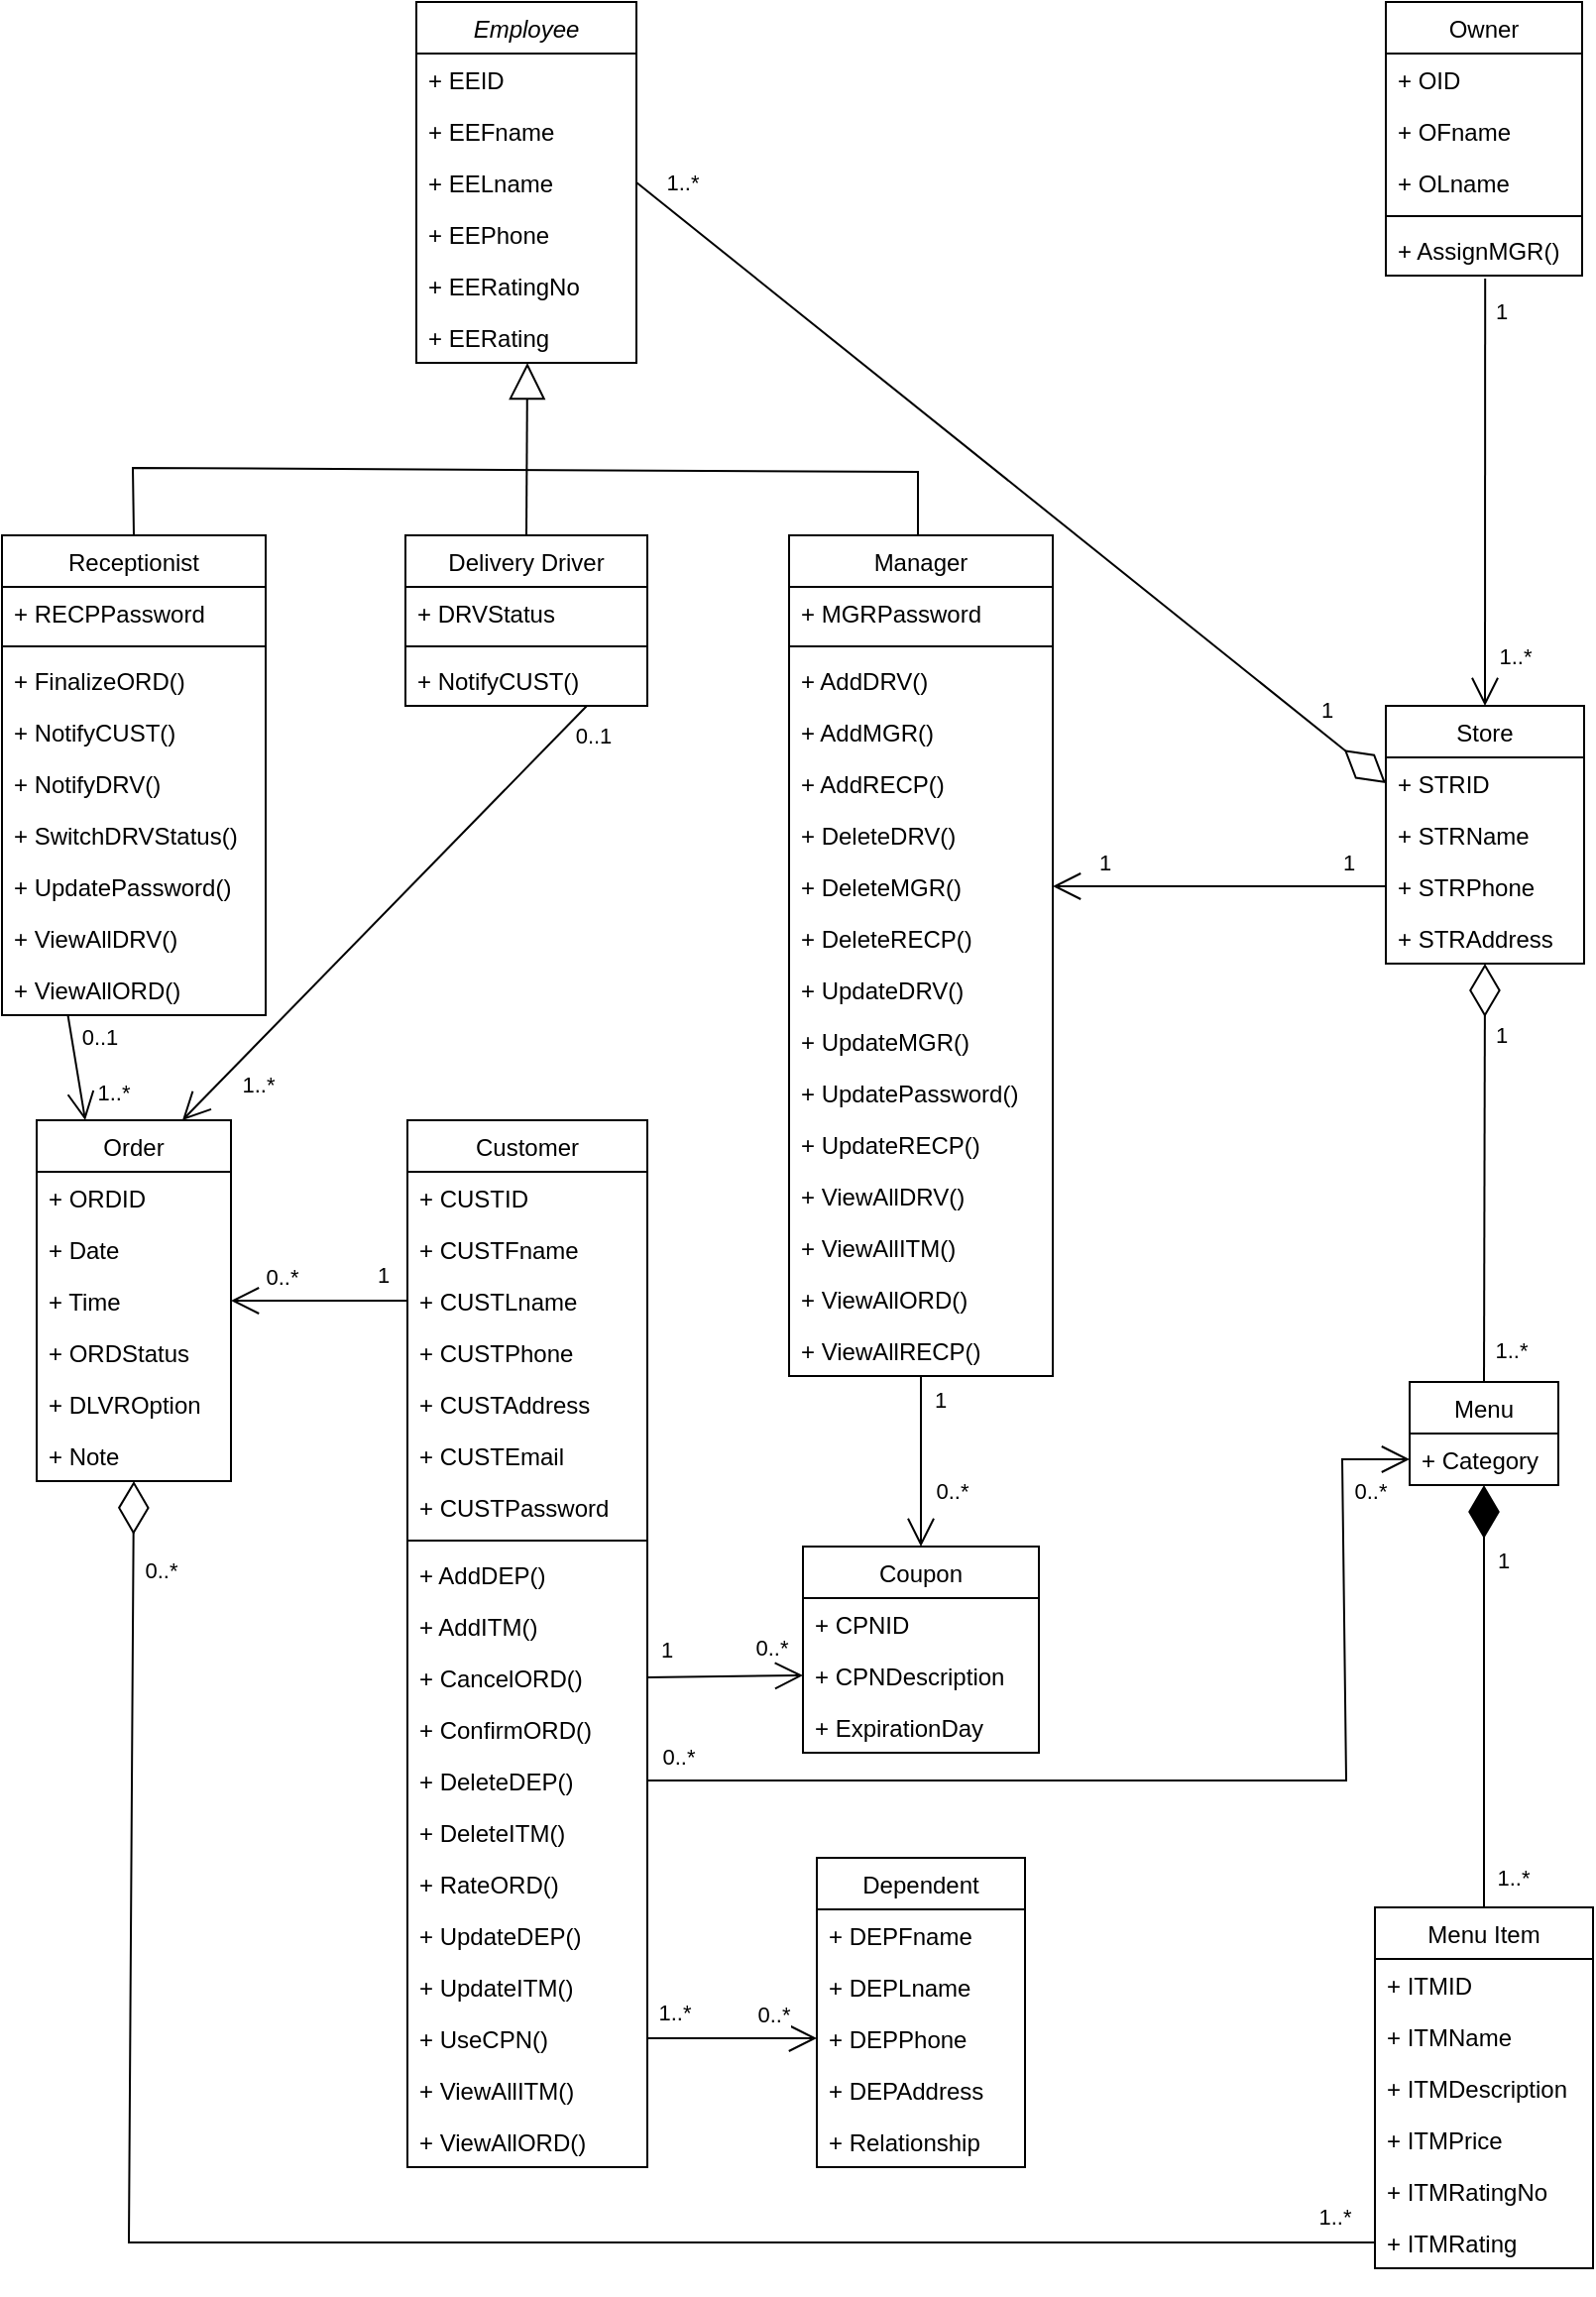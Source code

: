 <mxfile version="17.2.5" type="github">
  <diagram id="C5RBs43oDa-KdzZeNtuy" name="Page-1">
    <mxGraphModel dx="1112" dy="411" grid="0" gridSize="10" guides="1" tooltips="1" connect="1" arrows="1" fold="1" page="1" pageScale="1" pageWidth="827" pageHeight="1169" math="0" shadow="0">
      <root>
        <mxCell id="WIyWlLk6GJQsqaUBKTNV-0" />
        <mxCell id="WIyWlLk6GJQsqaUBKTNV-1" parent="WIyWlLk6GJQsqaUBKTNV-0" />
        <mxCell id="zd1ioimh2hH4Gc_zapRS-0" value="Receptionist" style="swimlane;fontStyle=0;align=center;verticalAlign=top;childLayout=stackLayout;horizontal=1;startSize=26;horizontalStack=0;resizeParent=1;resizeParentMax=0;resizeLast=0;collapsible=1;marginBottom=0;" parent="WIyWlLk6GJQsqaUBKTNV-1" vertex="1">
          <mxGeometry x="10" y="281" width="133" height="242" as="geometry" />
        </mxCell>
        <mxCell id="zd1ioimh2hH4Gc_zapRS-1" value="+ RECPPassword" style="text;strokeColor=none;fillColor=none;align=left;verticalAlign=top;spacingLeft=4;spacingRight=4;overflow=hidden;rotatable=0;points=[[0,0.5],[1,0.5]];portConstraint=eastwest;" parent="zd1ioimh2hH4Gc_zapRS-0" vertex="1">
          <mxGeometry y="26" width="133" height="26" as="geometry" />
        </mxCell>
        <mxCell id="zd1ioimh2hH4Gc_zapRS-2" value="" style="line;strokeWidth=1;fillColor=none;align=left;verticalAlign=middle;spacingTop=-1;spacingLeft=3;spacingRight=3;rotatable=0;labelPosition=right;points=[];portConstraint=eastwest;" parent="zd1ioimh2hH4Gc_zapRS-0" vertex="1">
          <mxGeometry y="52" width="133" height="8" as="geometry" />
        </mxCell>
        <mxCell id="MtqWTWVlkNInYP4Q3nf4-16" value="+ FinalizeORD()" style="text;strokeColor=none;fillColor=none;align=left;verticalAlign=top;spacingLeft=4;spacingRight=4;overflow=hidden;rotatable=0;points=[[0,0.5],[1,0.5]];portConstraint=eastwest;" parent="zd1ioimh2hH4Gc_zapRS-0" vertex="1">
          <mxGeometry y="60" width="133" height="26" as="geometry" />
        </mxCell>
        <mxCell id="MtqWTWVlkNInYP4Q3nf4-0" value="+ NotifyCUST()" style="text;strokeColor=none;fillColor=none;align=left;verticalAlign=top;spacingLeft=4;spacingRight=4;overflow=hidden;rotatable=0;points=[[0,0.5],[1,0.5]];portConstraint=eastwest;" parent="zd1ioimh2hH4Gc_zapRS-0" vertex="1">
          <mxGeometry y="86" width="133" height="26" as="geometry" />
        </mxCell>
        <mxCell id="zd1ioimh2hH4Gc_zapRS-3" value="+ NotifyDRV()" style="text;strokeColor=none;fillColor=none;align=left;verticalAlign=top;spacingLeft=4;spacingRight=4;overflow=hidden;rotatable=0;points=[[0,0.5],[1,0.5]];portConstraint=eastwest;" parent="zd1ioimh2hH4Gc_zapRS-0" vertex="1">
          <mxGeometry y="112" width="133" height="26" as="geometry" />
        </mxCell>
        <mxCell id="MtqWTWVlkNInYP4Q3nf4-17" value="+ SwitchDRVStatus()" style="text;strokeColor=none;fillColor=none;align=left;verticalAlign=top;spacingLeft=4;spacingRight=4;overflow=hidden;rotatable=0;points=[[0,0.5],[1,0.5]];portConstraint=eastwest;" parent="zd1ioimh2hH4Gc_zapRS-0" vertex="1">
          <mxGeometry y="138" width="133" height="26" as="geometry" />
        </mxCell>
        <mxCell id="MtqWTWVlkNInYP4Q3nf4-13" value="+ UpdatePassword()" style="text;strokeColor=none;fillColor=none;align=left;verticalAlign=top;spacingLeft=4;spacingRight=4;overflow=hidden;rotatable=0;points=[[0,0.5],[1,0.5]];portConstraint=eastwest;" parent="zd1ioimh2hH4Gc_zapRS-0" vertex="1">
          <mxGeometry y="164" width="133" height="26" as="geometry" />
        </mxCell>
        <mxCell id="MtqWTWVlkNInYP4Q3nf4-14" value="+ ViewAllDRV()" style="text;strokeColor=none;fillColor=none;align=left;verticalAlign=top;spacingLeft=4;spacingRight=4;overflow=hidden;rotatable=0;points=[[0,0.5],[1,0.5]];portConstraint=eastwest;" parent="zd1ioimh2hH4Gc_zapRS-0" vertex="1">
          <mxGeometry y="190" width="133" height="26" as="geometry" />
        </mxCell>
        <mxCell id="MtqWTWVlkNInYP4Q3nf4-15" value="+ ViewAllORD()" style="text;strokeColor=none;fillColor=none;align=left;verticalAlign=top;spacingLeft=4;spacingRight=4;overflow=hidden;rotatable=0;points=[[0,0.5],[1,0.5]];portConstraint=eastwest;" parent="zd1ioimh2hH4Gc_zapRS-0" vertex="1">
          <mxGeometry y="216" width="133" height="26" as="geometry" />
        </mxCell>
        <mxCell id="zd1ioimh2hH4Gc_zapRS-4" value="Employee" style="swimlane;fontStyle=2;childLayout=stackLayout;horizontal=1;startSize=26;fillColor=none;horizontalStack=0;resizeParent=1;resizeParentMax=0;resizeLast=0;collapsible=1;marginBottom=0;" parent="WIyWlLk6GJQsqaUBKTNV-1" vertex="1">
          <mxGeometry x="219" y="12" width="111" height="182" as="geometry" />
        </mxCell>
        <mxCell id="zd1ioimh2hH4Gc_zapRS-5" value="+ EEID" style="text;strokeColor=none;fillColor=none;align=left;verticalAlign=top;spacingLeft=4;spacingRight=4;overflow=hidden;rotatable=0;points=[[0,0.5],[1,0.5]];portConstraint=eastwest;" parent="zd1ioimh2hH4Gc_zapRS-4" vertex="1">
          <mxGeometry y="26" width="111" height="26" as="geometry" />
        </mxCell>
        <mxCell id="zd1ioimh2hH4Gc_zapRS-6" value="+ EEFname" style="text;strokeColor=none;fillColor=none;align=left;verticalAlign=top;spacingLeft=4;spacingRight=4;overflow=hidden;rotatable=0;points=[[0,0.5],[1,0.5]];portConstraint=eastwest;" parent="zd1ioimh2hH4Gc_zapRS-4" vertex="1">
          <mxGeometry y="52" width="111" height="26" as="geometry" />
        </mxCell>
        <mxCell id="zd1ioimh2hH4Gc_zapRS-7" value="+ EELname" style="text;strokeColor=none;fillColor=none;align=left;verticalAlign=top;spacingLeft=4;spacingRight=4;overflow=hidden;rotatable=0;points=[[0,0.5],[1,0.5]];portConstraint=eastwest;" parent="zd1ioimh2hH4Gc_zapRS-4" vertex="1">
          <mxGeometry y="78" width="111" height="26" as="geometry" />
        </mxCell>
        <mxCell id="MtqWTWVlkNInYP4Q3nf4-12" value="+ EEPhone" style="text;strokeColor=none;fillColor=none;align=left;verticalAlign=top;spacingLeft=4;spacingRight=4;overflow=hidden;rotatable=0;points=[[0,0.5],[1,0.5]];portConstraint=eastwest;" parent="zd1ioimh2hH4Gc_zapRS-4" vertex="1">
          <mxGeometry y="104" width="111" height="26" as="geometry" />
        </mxCell>
        <mxCell id="zd1ioimh2hH4Gc_zapRS-9" value="+ EERatingNo" style="text;strokeColor=none;fillColor=none;align=left;verticalAlign=top;spacingLeft=4;spacingRight=4;overflow=hidden;rotatable=0;points=[[0,0.5],[1,0.5]];portConstraint=eastwest;" parent="zd1ioimh2hH4Gc_zapRS-4" vertex="1">
          <mxGeometry y="130" width="111" height="26" as="geometry" />
        </mxCell>
        <mxCell id="zd1ioimh2hH4Gc_zapRS-12" value="+ EERating" style="text;strokeColor=none;fillColor=none;align=left;verticalAlign=top;spacingLeft=4;spacingRight=4;overflow=hidden;rotatable=0;points=[[0,0.5],[1,0.5]];portConstraint=eastwest;" parent="zd1ioimh2hH4Gc_zapRS-4" vertex="1">
          <mxGeometry y="156" width="111" height="26" as="geometry" />
        </mxCell>
        <mxCell id="zd1ioimh2hH4Gc_zapRS-13" value="Delivery Driver" style="swimlane;fontStyle=0;align=center;verticalAlign=top;childLayout=stackLayout;horizontal=1;startSize=26;horizontalStack=0;resizeParent=1;resizeParentMax=0;resizeLast=0;collapsible=1;marginBottom=0;" parent="WIyWlLk6GJQsqaUBKTNV-1" vertex="1">
          <mxGeometry x="213.5" y="281" width="122" height="86" as="geometry" />
        </mxCell>
        <mxCell id="zd1ioimh2hH4Gc_zapRS-14" value="+ DRVStatus" style="text;strokeColor=none;fillColor=none;align=left;verticalAlign=top;spacingLeft=4;spacingRight=4;overflow=hidden;rotatable=0;points=[[0,0.5],[1,0.5]];portConstraint=eastwest;" parent="zd1ioimh2hH4Gc_zapRS-13" vertex="1">
          <mxGeometry y="26" width="122" height="26" as="geometry" />
        </mxCell>
        <mxCell id="zd1ioimh2hH4Gc_zapRS-15" value="" style="line;strokeWidth=1;fillColor=none;align=left;verticalAlign=middle;spacingTop=-1;spacingLeft=3;spacingRight=3;rotatable=0;labelPosition=right;points=[];portConstraint=eastwest;" parent="zd1ioimh2hH4Gc_zapRS-13" vertex="1">
          <mxGeometry y="52" width="122" height="8" as="geometry" />
        </mxCell>
        <mxCell id="zd1ioimh2hH4Gc_zapRS-16" value="+ NotifyCUST()" style="text;strokeColor=none;fillColor=none;align=left;verticalAlign=top;spacingLeft=4;spacingRight=4;overflow=hidden;rotatable=0;points=[[0,0.5],[1,0.5]];portConstraint=eastwest;" parent="zd1ioimh2hH4Gc_zapRS-13" vertex="1">
          <mxGeometry y="60" width="122" height="26" as="geometry" />
        </mxCell>
        <mxCell id="zd1ioimh2hH4Gc_zapRS-17" value="Manager" style="swimlane;fontStyle=0;align=center;verticalAlign=top;childLayout=stackLayout;horizontal=1;startSize=26;horizontalStack=0;resizeParent=1;resizeParentMax=0;resizeLast=0;collapsible=1;marginBottom=0;" parent="WIyWlLk6GJQsqaUBKTNV-1" vertex="1">
          <mxGeometry x="407" y="281" width="133" height="424" as="geometry" />
        </mxCell>
        <mxCell id="zd1ioimh2hH4Gc_zapRS-18" value="+ MGRPassword" style="text;strokeColor=none;fillColor=none;align=left;verticalAlign=top;spacingLeft=4;spacingRight=4;overflow=hidden;rotatable=0;points=[[0,0.5],[1,0.5]];portConstraint=eastwest;" parent="zd1ioimh2hH4Gc_zapRS-17" vertex="1">
          <mxGeometry y="26" width="133" height="26" as="geometry" />
        </mxCell>
        <mxCell id="zd1ioimh2hH4Gc_zapRS-19" value="" style="line;strokeWidth=1;fillColor=none;align=left;verticalAlign=middle;spacingTop=-1;spacingLeft=3;spacingRight=3;rotatable=0;labelPosition=right;points=[];portConstraint=eastwest;" parent="zd1ioimh2hH4Gc_zapRS-17" vertex="1">
          <mxGeometry y="52" width="133" height="8" as="geometry" />
        </mxCell>
        <mxCell id="zd1ioimh2hH4Gc_zapRS-20" value="+ AddDRV()" style="text;strokeColor=none;fillColor=none;align=left;verticalAlign=top;spacingLeft=4;spacingRight=4;overflow=hidden;rotatable=0;points=[[0,0.5],[1,0.5]];portConstraint=eastwest;" parent="zd1ioimh2hH4Gc_zapRS-17" vertex="1">
          <mxGeometry y="60" width="133" height="26" as="geometry" />
        </mxCell>
        <mxCell id="MtqWTWVlkNInYP4Q3nf4-2" value="+ AddMGR()" style="text;strokeColor=none;fillColor=none;align=left;verticalAlign=top;spacingLeft=4;spacingRight=4;overflow=hidden;rotatable=0;points=[[0,0.5],[1,0.5]];portConstraint=eastwest;" parent="zd1ioimh2hH4Gc_zapRS-17" vertex="1">
          <mxGeometry y="86" width="133" height="26" as="geometry" />
        </mxCell>
        <mxCell id="MtqWTWVlkNInYP4Q3nf4-5" value="+ AddRECP()" style="text;strokeColor=none;fillColor=none;align=left;verticalAlign=top;spacingLeft=4;spacingRight=4;overflow=hidden;rotatable=0;points=[[0,0.5],[1,0.5]];portConstraint=eastwest;" parent="zd1ioimh2hH4Gc_zapRS-17" vertex="1">
          <mxGeometry y="112" width="133" height="26" as="geometry" />
        </mxCell>
        <mxCell id="MtqWTWVlkNInYP4Q3nf4-3" value="+ DeleteDRV()" style="text;strokeColor=none;fillColor=none;align=left;verticalAlign=top;spacingLeft=4;spacingRight=4;overflow=hidden;rotatable=0;points=[[0,0.5],[1,0.5]];portConstraint=eastwest;" parent="zd1ioimh2hH4Gc_zapRS-17" vertex="1">
          <mxGeometry y="138" width="133" height="26" as="geometry" />
        </mxCell>
        <mxCell id="MtqWTWVlkNInYP4Q3nf4-4" value="+ DeleteMGR()" style="text;strokeColor=none;fillColor=none;align=left;verticalAlign=top;spacingLeft=4;spacingRight=4;overflow=hidden;rotatable=0;points=[[0,0.5],[1,0.5]];portConstraint=eastwest;" parent="zd1ioimh2hH4Gc_zapRS-17" vertex="1">
          <mxGeometry y="164" width="133" height="26" as="geometry" />
        </mxCell>
        <mxCell id="MtqWTWVlkNInYP4Q3nf4-1" value="+ DeleteRECP()" style="text;strokeColor=none;fillColor=none;align=left;verticalAlign=top;spacingLeft=4;spacingRight=4;overflow=hidden;rotatable=0;points=[[0,0.5],[1,0.5]];portConstraint=eastwest;" parent="zd1ioimh2hH4Gc_zapRS-17" vertex="1">
          <mxGeometry y="190" width="133" height="26" as="geometry" />
        </mxCell>
        <mxCell id="MtqWTWVlkNInYP4Q3nf4-6" value="+ UpdateDRV()" style="text;strokeColor=none;fillColor=none;align=left;verticalAlign=top;spacingLeft=4;spacingRight=4;overflow=hidden;rotatable=0;points=[[0,0.5],[1,0.5]];portConstraint=eastwest;" parent="zd1ioimh2hH4Gc_zapRS-17" vertex="1">
          <mxGeometry y="216" width="133" height="26" as="geometry" />
        </mxCell>
        <mxCell id="MtqWTWVlkNInYP4Q3nf4-7" value="+ UpdateMGR()" style="text;strokeColor=none;fillColor=none;align=left;verticalAlign=top;spacingLeft=4;spacingRight=4;overflow=hidden;rotatable=0;points=[[0,0.5],[1,0.5]];portConstraint=eastwest;" parent="zd1ioimh2hH4Gc_zapRS-17" vertex="1">
          <mxGeometry y="242" width="133" height="26" as="geometry" />
        </mxCell>
        <mxCell id="MtqWTWVlkNInYP4Q3nf4-20" value="+ UpdatePassword()" style="text;strokeColor=none;fillColor=none;align=left;verticalAlign=top;spacingLeft=4;spacingRight=4;overflow=hidden;rotatable=0;points=[[0,0.5],[1,0.5]];portConstraint=eastwest;" parent="zd1ioimh2hH4Gc_zapRS-17" vertex="1">
          <mxGeometry y="268" width="133" height="26" as="geometry" />
        </mxCell>
        <mxCell id="MtqWTWVlkNInYP4Q3nf4-8" value="+ UpdateRECP()" style="text;strokeColor=none;fillColor=none;align=left;verticalAlign=top;spacingLeft=4;spacingRight=4;overflow=hidden;rotatable=0;points=[[0,0.5],[1,0.5]];portConstraint=eastwest;" parent="zd1ioimh2hH4Gc_zapRS-17" vertex="1">
          <mxGeometry y="294" width="133" height="26" as="geometry" />
        </mxCell>
        <mxCell id="MtqWTWVlkNInYP4Q3nf4-9" value="+ ViewAllDRV()" style="text;strokeColor=none;fillColor=none;align=left;verticalAlign=top;spacingLeft=4;spacingRight=4;overflow=hidden;rotatable=0;points=[[0,0.5],[1,0.5]];portConstraint=eastwest;" parent="zd1ioimh2hH4Gc_zapRS-17" vertex="1">
          <mxGeometry y="320" width="133" height="26" as="geometry" />
        </mxCell>
        <mxCell id="MtqWTWVlkNInYP4Q3nf4-18" value="+ ViewAllITM()" style="text;strokeColor=none;fillColor=none;align=left;verticalAlign=top;spacingLeft=4;spacingRight=4;overflow=hidden;rotatable=0;points=[[0,0.5],[1,0.5]];portConstraint=eastwest;" parent="zd1ioimh2hH4Gc_zapRS-17" vertex="1">
          <mxGeometry y="346" width="133" height="26" as="geometry" />
        </mxCell>
        <mxCell id="MtqWTWVlkNInYP4Q3nf4-19" value="+ ViewAllORD()" style="text;strokeColor=none;fillColor=none;align=left;verticalAlign=top;spacingLeft=4;spacingRight=4;overflow=hidden;rotatable=0;points=[[0,0.5],[1,0.5]];portConstraint=eastwest;" parent="zd1ioimh2hH4Gc_zapRS-17" vertex="1">
          <mxGeometry y="372" width="133" height="26" as="geometry" />
        </mxCell>
        <mxCell id="MtqWTWVlkNInYP4Q3nf4-11" value="+ ViewAllRECP()" style="text;strokeColor=none;fillColor=none;align=left;verticalAlign=top;spacingLeft=4;spacingRight=4;overflow=hidden;rotatable=0;points=[[0,0.5],[1,0.5]];portConstraint=eastwest;" parent="zd1ioimh2hH4Gc_zapRS-17" vertex="1">
          <mxGeometry y="398" width="133" height="26" as="geometry" />
        </mxCell>
        <mxCell id="MtqWTWVlkNInYP4Q3nf4-21" value="Owner" style="swimlane;fontStyle=0;align=center;verticalAlign=top;childLayout=stackLayout;horizontal=1;startSize=26;horizontalStack=0;resizeParent=1;resizeParentMax=0;resizeLast=0;collapsible=1;marginBottom=0;" parent="WIyWlLk6GJQsqaUBKTNV-1" vertex="1">
          <mxGeometry x="708" y="12" width="99" height="138" as="geometry" />
        </mxCell>
        <mxCell id="MtqWTWVlkNInYP4Q3nf4-22" value="+ OID" style="text;strokeColor=none;fillColor=none;align=left;verticalAlign=top;spacingLeft=4;spacingRight=4;overflow=hidden;rotatable=0;points=[[0,0.5],[1,0.5]];portConstraint=eastwest;" parent="MtqWTWVlkNInYP4Q3nf4-21" vertex="1">
          <mxGeometry y="26" width="99" height="26" as="geometry" />
        </mxCell>
        <mxCell id="MtqWTWVlkNInYP4Q3nf4-26" value="+ OFname" style="text;strokeColor=none;fillColor=none;align=left;verticalAlign=top;spacingLeft=4;spacingRight=4;overflow=hidden;rotatable=0;points=[[0,0.5],[1,0.5]];portConstraint=eastwest;" parent="MtqWTWVlkNInYP4Q3nf4-21" vertex="1">
          <mxGeometry y="52" width="99" height="26" as="geometry" />
        </mxCell>
        <mxCell id="MtqWTWVlkNInYP4Q3nf4-25" value="+ OLname" style="text;strokeColor=none;fillColor=none;align=left;verticalAlign=top;spacingLeft=4;spacingRight=4;overflow=hidden;rotatable=0;points=[[0,0.5],[1,0.5]];portConstraint=eastwest;" parent="MtqWTWVlkNInYP4Q3nf4-21" vertex="1">
          <mxGeometry y="78" width="99" height="26" as="geometry" />
        </mxCell>
        <mxCell id="MtqWTWVlkNInYP4Q3nf4-23" value="" style="line;strokeWidth=1;fillColor=none;align=left;verticalAlign=middle;spacingTop=-1;spacingLeft=3;spacingRight=3;rotatable=0;labelPosition=right;points=[];portConstraint=eastwest;" parent="MtqWTWVlkNInYP4Q3nf4-21" vertex="1">
          <mxGeometry y="104" width="99" height="8" as="geometry" />
        </mxCell>
        <mxCell id="MtqWTWVlkNInYP4Q3nf4-24" value="+ AssignMGR()" style="text;strokeColor=none;fillColor=none;align=left;verticalAlign=top;spacingLeft=4;spacingRight=4;overflow=hidden;rotatable=0;points=[[0,0.5],[1,0.5]];portConstraint=eastwest;" parent="MtqWTWVlkNInYP4Q3nf4-21" vertex="1">
          <mxGeometry y="112" width="99" height="26" as="geometry" />
        </mxCell>
        <mxCell id="MtqWTWVlkNInYP4Q3nf4-27" value="Store" style="swimlane;fontStyle=0;childLayout=stackLayout;horizontal=1;startSize=26;fillColor=none;horizontalStack=0;resizeParent=1;resizeParentMax=0;resizeLast=0;collapsible=1;marginBottom=0;" parent="WIyWlLk6GJQsqaUBKTNV-1" vertex="1">
          <mxGeometry x="708" y="367" width="100" height="130" as="geometry" />
        </mxCell>
        <mxCell id="MtqWTWVlkNInYP4Q3nf4-28" value="+ STRID" style="text;strokeColor=none;fillColor=none;align=left;verticalAlign=top;spacingLeft=4;spacingRight=4;overflow=hidden;rotatable=0;points=[[0,0.5],[1,0.5]];portConstraint=eastwest;" parent="MtqWTWVlkNInYP4Q3nf4-27" vertex="1">
          <mxGeometry y="26" width="100" height="26" as="geometry" />
        </mxCell>
        <mxCell id="MtqWTWVlkNInYP4Q3nf4-29" value="+ STRName" style="text;strokeColor=none;fillColor=none;align=left;verticalAlign=top;spacingLeft=4;spacingRight=4;overflow=hidden;rotatable=0;points=[[0,0.5],[1,0.5]];portConstraint=eastwest;" parent="MtqWTWVlkNInYP4Q3nf4-27" vertex="1">
          <mxGeometry y="52" width="100" height="26" as="geometry" />
        </mxCell>
        <mxCell id="MtqWTWVlkNInYP4Q3nf4-31" value="+ STRPhone" style="text;strokeColor=none;fillColor=none;align=left;verticalAlign=top;spacingLeft=4;spacingRight=4;overflow=hidden;rotatable=0;points=[[0,0.5],[1,0.5]];portConstraint=eastwest;" parent="MtqWTWVlkNInYP4Q3nf4-27" vertex="1">
          <mxGeometry y="78" width="100" height="26" as="geometry" />
        </mxCell>
        <mxCell id="MtqWTWVlkNInYP4Q3nf4-32" value="+ STRAddress" style="text;strokeColor=none;fillColor=none;align=left;verticalAlign=top;spacingLeft=4;spacingRight=4;overflow=hidden;rotatable=0;points=[[0,0.5],[1,0.5]];portConstraint=eastwest;" parent="MtqWTWVlkNInYP4Q3nf4-27" vertex="1">
          <mxGeometry y="104" width="100" height="26" as="geometry" />
        </mxCell>
        <mxCell id="MtqWTWVlkNInYP4Q3nf4-34" value="Menu" style="swimlane;fontStyle=0;childLayout=stackLayout;horizontal=1;startSize=26;fillColor=none;horizontalStack=0;resizeParent=1;resizeParentMax=0;resizeLast=0;collapsible=1;marginBottom=0;" parent="WIyWlLk6GJQsqaUBKTNV-1" vertex="1">
          <mxGeometry x="720" y="708" width="75" height="52" as="geometry" />
        </mxCell>
        <mxCell id="MtqWTWVlkNInYP4Q3nf4-35" value="+ Category" style="text;strokeColor=none;fillColor=none;align=left;verticalAlign=top;spacingLeft=4;spacingRight=4;overflow=hidden;rotatable=0;points=[[0,0.5],[1,0.5]];portConstraint=eastwest;" parent="MtqWTWVlkNInYP4Q3nf4-34" vertex="1">
          <mxGeometry y="26" width="75" height="26" as="geometry" />
        </mxCell>
        <mxCell id="MtqWTWVlkNInYP4Q3nf4-39" value="Menu Item" style="swimlane;fontStyle=0;childLayout=stackLayout;horizontal=1;startSize=26;fillColor=none;horizontalStack=0;resizeParent=1;resizeParentMax=0;resizeLast=0;collapsible=1;marginBottom=0;" parent="WIyWlLk6GJQsqaUBKTNV-1" vertex="1">
          <mxGeometry x="702.5" y="973" width="110" height="182" as="geometry" />
        </mxCell>
        <mxCell id="MtqWTWVlkNInYP4Q3nf4-40" value="+ ITMID" style="text;strokeColor=none;fillColor=none;align=left;verticalAlign=top;spacingLeft=4;spacingRight=4;overflow=hidden;rotatable=0;points=[[0,0.5],[1,0.5]];portConstraint=eastwest;" parent="MtqWTWVlkNInYP4Q3nf4-39" vertex="1">
          <mxGeometry y="26" width="110" height="26" as="geometry" />
        </mxCell>
        <mxCell id="MtqWTWVlkNInYP4Q3nf4-41" value="+ ITMName" style="text;strokeColor=none;fillColor=none;align=left;verticalAlign=top;spacingLeft=4;spacingRight=4;overflow=hidden;rotatable=0;points=[[0,0.5],[1,0.5]];portConstraint=eastwest;" parent="MtqWTWVlkNInYP4Q3nf4-39" vertex="1">
          <mxGeometry y="52" width="110" height="26" as="geometry" />
        </mxCell>
        <mxCell id="MtqWTWVlkNInYP4Q3nf4-42" value="+ ITMDescription" style="text;strokeColor=none;fillColor=none;align=left;verticalAlign=top;spacingLeft=4;spacingRight=4;overflow=hidden;rotatable=0;points=[[0,0.5],[1,0.5]];portConstraint=eastwest;" parent="MtqWTWVlkNInYP4Q3nf4-39" vertex="1">
          <mxGeometry y="78" width="110" height="26" as="geometry" />
        </mxCell>
        <mxCell id="MtqWTWVlkNInYP4Q3nf4-43" value="+ ITMPrice" style="text;strokeColor=none;fillColor=none;align=left;verticalAlign=top;spacingLeft=4;spacingRight=4;overflow=hidden;rotatable=0;points=[[0,0.5],[1,0.5]];portConstraint=eastwest;" parent="MtqWTWVlkNInYP4Q3nf4-39" vertex="1">
          <mxGeometry y="104" width="110" height="26" as="geometry" />
        </mxCell>
        <mxCell id="MtqWTWVlkNInYP4Q3nf4-44" value="+ ITMRatingNo" style="text;strokeColor=none;fillColor=none;align=left;verticalAlign=top;spacingLeft=4;spacingRight=4;overflow=hidden;rotatable=0;points=[[0,0.5],[1,0.5]];portConstraint=eastwest;" parent="MtqWTWVlkNInYP4Q3nf4-39" vertex="1">
          <mxGeometry y="130" width="110" height="26" as="geometry" />
        </mxCell>
        <mxCell id="MtqWTWVlkNInYP4Q3nf4-45" value="+ ITMRating" style="text;strokeColor=none;fillColor=none;align=left;verticalAlign=top;spacingLeft=4;spacingRight=4;overflow=hidden;rotatable=0;points=[[0,0.5],[1,0.5]];portConstraint=eastwest;" parent="MtqWTWVlkNInYP4Q3nf4-39" vertex="1">
          <mxGeometry y="156" width="110" height="26" as="geometry" />
        </mxCell>
        <mxCell id="MtqWTWVlkNInYP4Q3nf4-46" value="Coupon" style="swimlane;fontStyle=0;childLayout=stackLayout;horizontal=1;startSize=26;fillColor=none;horizontalStack=0;resizeParent=1;resizeParentMax=0;resizeLast=0;collapsible=1;marginBottom=0;" parent="WIyWlLk6GJQsqaUBKTNV-1" vertex="1">
          <mxGeometry x="414" y="791" width="119" height="104" as="geometry" />
        </mxCell>
        <mxCell id="MtqWTWVlkNInYP4Q3nf4-47" value="+ CPNID" style="text;strokeColor=none;fillColor=none;align=left;verticalAlign=top;spacingLeft=4;spacingRight=4;overflow=hidden;rotatable=0;points=[[0,0.5],[1,0.5]];portConstraint=eastwest;" parent="MtqWTWVlkNInYP4Q3nf4-46" vertex="1">
          <mxGeometry y="26" width="119" height="26" as="geometry" />
        </mxCell>
        <mxCell id="MtqWTWVlkNInYP4Q3nf4-48" value="+ CPNDescription" style="text;strokeColor=none;fillColor=none;align=left;verticalAlign=top;spacingLeft=4;spacingRight=4;overflow=hidden;rotatable=0;points=[[0,0.5],[1,0.5]];portConstraint=eastwest;" parent="MtqWTWVlkNInYP4Q3nf4-46" vertex="1">
          <mxGeometry y="52" width="119" height="26" as="geometry" />
        </mxCell>
        <mxCell id="MtqWTWVlkNInYP4Q3nf4-49" value="+ ExpirationDay" style="text;strokeColor=none;fillColor=none;align=left;verticalAlign=top;spacingLeft=4;spacingRight=4;overflow=hidden;rotatable=0;points=[[0,0.5],[1,0.5]];portConstraint=eastwest;" parent="MtqWTWVlkNInYP4Q3nf4-46" vertex="1">
          <mxGeometry y="78" width="119" height="26" as="geometry" />
        </mxCell>
        <mxCell id="MtqWTWVlkNInYP4Q3nf4-51" value="Customer" style="swimlane;fontStyle=0;align=center;verticalAlign=top;childLayout=stackLayout;horizontal=1;startSize=26;horizontalStack=0;resizeParent=1;resizeParentMax=0;resizeLast=0;collapsible=1;marginBottom=0;" parent="WIyWlLk6GJQsqaUBKTNV-1" vertex="1">
          <mxGeometry x="214.5" y="576" width="121" height="528" as="geometry" />
        </mxCell>
        <mxCell id="MtqWTWVlkNInYP4Q3nf4-52" value="+ CUSTID" style="text;strokeColor=none;fillColor=none;align=left;verticalAlign=top;spacingLeft=4;spacingRight=4;overflow=hidden;rotatable=0;points=[[0,0.5],[1,0.5]];portConstraint=eastwest;" parent="MtqWTWVlkNInYP4Q3nf4-51" vertex="1">
          <mxGeometry y="26" width="121" height="26" as="geometry" />
        </mxCell>
        <mxCell id="MtqWTWVlkNInYP4Q3nf4-53" value="+ CUSTFname" style="text;strokeColor=none;fillColor=none;align=left;verticalAlign=top;spacingLeft=4;spacingRight=4;overflow=hidden;rotatable=0;points=[[0,0.5],[1,0.5]];portConstraint=eastwest;" parent="MtqWTWVlkNInYP4Q3nf4-51" vertex="1">
          <mxGeometry y="52" width="121" height="26" as="geometry" />
        </mxCell>
        <mxCell id="MtqWTWVlkNInYP4Q3nf4-54" value="+ CUSTLname" style="text;strokeColor=none;fillColor=none;align=left;verticalAlign=top;spacingLeft=4;spacingRight=4;overflow=hidden;rotatable=0;points=[[0,0.5],[1,0.5]];portConstraint=eastwest;" parent="MtqWTWVlkNInYP4Q3nf4-51" vertex="1">
          <mxGeometry y="78" width="121" height="26" as="geometry" />
        </mxCell>
        <mxCell id="MtqWTWVlkNInYP4Q3nf4-57" value="+ CUSTPhone" style="text;strokeColor=none;fillColor=none;align=left;verticalAlign=top;spacingLeft=4;spacingRight=4;overflow=hidden;rotatable=0;points=[[0,0.5],[1,0.5]];portConstraint=eastwest;" parent="MtqWTWVlkNInYP4Q3nf4-51" vertex="1">
          <mxGeometry y="104" width="121" height="26" as="geometry" />
        </mxCell>
        <mxCell id="MtqWTWVlkNInYP4Q3nf4-58" value="+ CUSTAddress" style="text;strokeColor=none;fillColor=none;align=left;verticalAlign=top;spacingLeft=4;spacingRight=4;overflow=hidden;rotatable=0;points=[[0,0.5],[1,0.5]];portConstraint=eastwest;" parent="MtqWTWVlkNInYP4Q3nf4-51" vertex="1">
          <mxGeometry y="130" width="121" height="26" as="geometry" />
        </mxCell>
        <mxCell id="MtqWTWVlkNInYP4Q3nf4-59" value="+ CUSTEmail" style="text;strokeColor=none;fillColor=none;align=left;verticalAlign=top;spacingLeft=4;spacingRight=4;overflow=hidden;rotatable=0;points=[[0,0.5],[1,0.5]];portConstraint=eastwest;" parent="MtqWTWVlkNInYP4Q3nf4-51" vertex="1">
          <mxGeometry y="156" width="121" height="26" as="geometry" />
        </mxCell>
        <mxCell id="MtqWTWVlkNInYP4Q3nf4-60" value="+ CUSTPassword" style="text;strokeColor=none;fillColor=none;align=left;verticalAlign=top;spacingLeft=4;spacingRight=4;overflow=hidden;rotatable=0;points=[[0,0.5],[1,0.5]];portConstraint=eastwest;" parent="MtqWTWVlkNInYP4Q3nf4-51" vertex="1">
          <mxGeometry y="182" width="121" height="26" as="geometry" />
        </mxCell>
        <mxCell id="MtqWTWVlkNInYP4Q3nf4-55" value="" style="line;strokeWidth=1;fillColor=none;align=left;verticalAlign=middle;spacingTop=-1;spacingLeft=3;spacingRight=3;rotatable=0;labelPosition=right;points=[];portConstraint=eastwest;" parent="MtqWTWVlkNInYP4Q3nf4-51" vertex="1">
          <mxGeometry y="208" width="121" height="8" as="geometry" />
        </mxCell>
        <mxCell id="TiTzQGJLi5Kina_BoC0b-0" value="+ AddDEP()" style="text;strokeColor=none;fillColor=none;align=left;verticalAlign=top;spacingLeft=4;spacingRight=4;overflow=hidden;rotatable=0;points=[[0,0.5],[1,0.5]];portConstraint=eastwest;" vertex="1" parent="MtqWTWVlkNInYP4Q3nf4-51">
          <mxGeometry y="216" width="121" height="26" as="geometry" />
        </mxCell>
        <mxCell id="MtqWTWVlkNInYP4Q3nf4-56" value="+ AddITM()" style="text;strokeColor=none;fillColor=none;align=left;verticalAlign=top;spacingLeft=4;spacingRight=4;overflow=hidden;rotatable=0;points=[[0,0.5],[1,0.5]];portConstraint=eastwest;" parent="MtqWTWVlkNInYP4Q3nf4-51" vertex="1">
          <mxGeometry y="242" width="121" height="26" as="geometry" />
        </mxCell>
        <mxCell id="MtqWTWVlkNInYP4Q3nf4-66" value="+ CancelORD()" style="text;strokeColor=none;fillColor=none;align=left;verticalAlign=top;spacingLeft=4;spacingRight=4;overflow=hidden;rotatable=0;points=[[0,0.5],[1,0.5]];portConstraint=eastwest;" parent="MtqWTWVlkNInYP4Q3nf4-51" vertex="1">
          <mxGeometry y="268" width="121" height="26" as="geometry" />
        </mxCell>
        <mxCell id="MtqWTWVlkNInYP4Q3nf4-65" value="+ ConfirmORD()" style="text;strokeColor=none;fillColor=none;align=left;verticalAlign=top;spacingLeft=4;spacingRight=4;overflow=hidden;rotatable=0;points=[[0,0.5],[1,0.5]];portConstraint=eastwest;" parent="MtqWTWVlkNInYP4Q3nf4-51" vertex="1">
          <mxGeometry y="294" width="121" height="26" as="geometry" />
        </mxCell>
        <mxCell id="TiTzQGJLi5Kina_BoC0b-1" value="+ DeleteDEP()" style="text;strokeColor=none;fillColor=none;align=left;verticalAlign=top;spacingLeft=4;spacingRight=4;overflow=hidden;rotatable=0;points=[[0,0.5],[1,0.5]];portConstraint=eastwest;" vertex="1" parent="MtqWTWVlkNInYP4Q3nf4-51">
          <mxGeometry y="320" width="121" height="26" as="geometry" />
        </mxCell>
        <mxCell id="MtqWTWVlkNInYP4Q3nf4-63" value="+ DeleteITM()" style="text;strokeColor=none;fillColor=none;align=left;verticalAlign=top;spacingLeft=4;spacingRight=4;overflow=hidden;rotatable=0;points=[[0,0.5],[1,0.5]];portConstraint=eastwest;" parent="MtqWTWVlkNInYP4Q3nf4-51" vertex="1">
          <mxGeometry y="346" width="121" height="26" as="geometry" />
        </mxCell>
        <mxCell id="MtqWTWVlkNInYP4Q3nf4-85" value="+ RateORD()" style="text;strokeColor=none;fillColor=none;align=left;verticalAlign=top;spacingLeft=4;spacingRight=4;overflow=hidden;rotatable=0;points=[[0,0.5],[1,0.5]];portConstraint=eastwest;" parent="MtqWTWVlkNInYP4Q3nf4-51" vertex="1">
          <mxGeometry y="372" width="121" height="26" as="geometry" />
        </mxCell>
        <mxCell id="TiTzQGJLi5Kina_BoC0b-2" value="+ UpdateDEP()" style="text;strokeColor=none;fillColor=none;align=left;verticalAlign=top;spacingLeft=4;spacingRight=4;overflow=hidden;rotatable=0;points=[[0,0.5],[1,0.5]];portConstraint=eastwest;" vertex="1" parent="MtqWTWVlkNInYP4Q3nf4-51">
          <mxGeometry y="398" width="121" height="26" as="geometry" />
        </mxCell>
        <mxCell id="MtqWTWVlkNInYP4Q3nf4-64" value="+ UpdateITM()" style="text;strokeColor=none;fillColor=none;align=left;verticalAlign=top;spacingLeft=4;spacingRight=4;overflow=hidden;rotatable=0;points=[[0,0.5],[1,0.5]];portConstraint=eastwest;" parent="MtqWTWVlkNInYP4Q3nf4-51" vertex="1">
          <mxGeometry y="424" width="121" height="26" as="geometry" />
        </mxCell>
        <mxCell id="TiTzQGJLi5Kina_BoC0b-3" value="+ UseCPN()" style="text;strokeColor=none;fillColor=none;align=left;verticalAlign=top;spacingLeft=4;spacingRight=4;overflow=hidden;rotatable=0;points=[[0,0.5],[1,0.5]];portConstraint=eastwest;" vertex="1" parent="MtqWTWVlkNInYP4Q3nf4-51">
          <mxGeometry y="450" width="121" height="26" as="geometry" />
        </mxCell>
        <mxCell id="MtqWTWVlkNInYP4Q3nf4-61" value="+ ViewAllITM()" style="text;strokeColor=none;fillColor=none;align=left;verticalAlign=top;spacingLeft=4;spacingRight=4;overflow=hidden;rotatable=0;points=[[0,0.5],[1,0.5]];portConstraint=eastwest;" parent="MtqWTWVlkNInYP4Q3nf4-51" vertex="1">
          <mxGeometry y="476" width="121" height="26" as="geometry" />
        </mxCell>
        <mxCell id="MtqWTWVlkNInYP4Q3nf4-62" value="+ ViewAllORD()" style="text;strokeColor=none;fillColor=none;align=left;verticalAlign=top;spacingLeft=4;spacingRight=4;overflow=hidden;rotatable=0;points=[[0,0.5],[1,0.5]];portConstraint=eastwest;" parent="MtqWTWVlkNInYP4Q3nf4-51" vertex="1">
          <mxGeometry y="502" width="121" height="26" as="geometry" />
        </mxCell>
        <mxCell id="MtqWTWVlkNInYP4Q3nf4-68" value="Dependent" style="swimlane;fontStyle=0;childLayout=stackLayout;horizontal=1;startSize=26;fillColor=none;horizontalStack=0;resizeParent=1;resizeParentMax=0;resizeLast=0;collapsible=1;marginBottom=0;" parent="WIyWlLk6GJQsqaUBKTNV-1" vertex="1">
          <mxGeometry x="421" y="948" width="105" height="156" as="geometry" />
        </mxCell>
        <mxCell id="MtqWTWVlkNInYP4Q3nf4-69" value="+ DEPFname" style="text;strokeColor=none;fillColor=none;align=left;verticalAlign=top;spacingLeft=4;spacingRight=4;overflow=hidden;rotatable=0;points=[[0,0.5],[1,0.5]];portConstraint=eastwest;" parent="MtqWTWVlkNInYP4Q3nf4-68" vertex="1">
          <mxGeometry y="26" width="105" height="26" as="geometry" />
        </mxCell>
        <mxCell id="MtqWTWVlkNInYP4Q3nf4-70" value="+ DEPLname" style="text;strokeColor=none;fillColor=none;align=left;verticalAlign=top;spacingLeft=4;spacingRight=4;overflow=hidden;rotatable=0;points=[[0,0.5],[1,0.5]];portConstraint=eastwest;" parent="MtqWTWVlkNInYP4Q3nf4-68" vertex="1">
          <mxGeometry y="52" width="105" height="26" as="geometry" />
        </mxCell>
        <mxCell id="MtqWTWVlkNInYP4Q3nf4-71" value="+ DEPPhone" style="text;strokeColor=none;fillColor=none;align=left;verticalAlign=top;spacingLeft=4;spacingRight=4;overflow=hidden;rotatable=0;points=[[0,0.5],[1,0.5]];portConstraint=eastwest;" parent="MtqWTWVlkNInYP4Q3nf4-68" vertex="1">
          <mxGeometry y="78" width="105" height="26" as="geometry" />
        </mxCell>
        <mxCell id="MtqWTWVlkNInYP4Q3nf4-72" value="+ DEPAddress" style="text;strokeColor=none;fillColor=none;align=left;verticalAlign=top;spacingLeft=4;spacingRight=4;overflow=hidden;rotatable=0;points=[[0,0.5],[1,0.5]];portConstraint=eastwest;" parent="MtqWTWVlkNInYP4Q3nf4-68" vertex="1">
          <mxGeometry y="104" width="105" height="26" as="geometry" />
        </mxCell>
        <mxCell id="MtqWTWVlkNInYP4Q3nf4-73" value="+ Relationship" style="text;strokeColor=none;fillColor=none;align=left;verticalAlign=top;spacingLeft=4;spacingRight=4;overflow=hidden;rotatable=0;points=[[0,0.5],[1,0.5]];portConstraint=eastwest;" parent="MtqWTWVlkNInYP4Q3nf4-68" vertex="1">
          <mxGeometry y="130" width="105" height="26" as="geometry" />
        </mxCell>
        <mxCell id="MtqWTWVlkNInYP4Q3nf4-83" value="Order" style="swimlane;fontStyle=0;childLayout=stackLayout;horizontal=1;startSize=26;fillColor=none;horizontalStack=0;resizeParent=1;resizeParentMax=0;resizeLast=0;collapsible=1;marginBottom=0;" parent="WIyWlLk6GJQsqaUBKTNV-1" vertex="1">
          <mxGeometry x="27.5" y="576" width="98" height="182" as="geometry" />
        </mxCell>
        <mxCell id="MtqWTWVlkNInYP4Q3nf4-75" value="+ ORDID" style="text;strokeColor=none;fillColor=none;align=left;verticalAlign=top;spacingLeft=4;spacingRight=4;overflow=hidden;rotatable=0;points=[[0,0.5],[1,0.5]];portConstraint=eastwest;" parent="MtqWTWVlkNInYP4Q3nf4-83" vertex="1">
          <mxGeometry y="26" width="98" height="26" as="geometry" />
        </mxCell>
        <mxCell id="MtqWTWVlkNInYP4Q3nf4-78" value="+ Date" style="text;strokeColor=none;fillColor=none;align=left;verticalAlign=top;spacingLeft=4;spacingRight=4;overflow=hidden;rotatable=0;points=[[0,0.5],[1,0.5]];portConstraint=eastwest;" parent="MtqWTWVlkNInYP4Q3nf4-83" vertex="1">
          <mxGeometry y="52" width="98" height="26" as="geometry" />
        </mxCell>
        <mxCell id="MtqWTWVlkNInYP4Q3nf4-79" value="+ Time" style="text;strokeColor=none;fillColor=none;align=left;verticalAlign=top;spacingLeft=4;spacingRight=4;overflow=hidden;rotatable=0;points=[[0,0.5],[1,0.5]];portConstraint=eastwest;" parent="MtqWTWVlkNInYP4Q3nf4-83" vertex="1">
          <mxGeometry y="78" width="98" height="26" as="geometry" />
        </mxCell>
        <mxCell id="MtqWTWVlkNInYP4Q3nf4-80" value="+ ORDStatus" style="text;strokeColor=none;fillColor=none;align=left;verticalAlign=top;spacingLeft=4;spacingRight=4;overflow=hidden;rotatable=0;points=[[0,0.5],[1,0.5]];portConstraint=eastwest;" parent="MtqWTWVlkNInYP4Q3nf4-83" vertex="1">
          <mxGeometry y="104" width="98" height="26" as="geometry" />
        </mxCell>
        <mxCell id="MtqWTWVlkNInYP4Q3nf4-81" value="+ DLVROption" style="text;strokeColor=none;fillColor=none;align=left;verticalAlign=top;spacingLeft=4;spacingRight=4;overflow=hidden;rotatable=0;points=[[0,0.5],[1,0.5]];portConstraint=eastwest;" parent="MtqWTWVlkNInYP4Q3nf4-83" vertex="1">
          <mxGeometry y="130" width="98" height="26" as="geometry" />
        </mxCell>
        <mxCell id="MtqWTWVlkNInYP4Q3nf4-82" value="+ Note" style="text;strokeColor=none;fillColor=none;align=left;verticalAlign=top;spacingLeft=4;spacingRight=4;overflow=hidden;rotatable=0;points=[[0,0.5],[1,0.5]];portConstraint=eastwest;" parent="MtqWTWVlkNInYP4Q3nf4-83" vertex="1">
          <mxGeometry y="156" width="98" height="26" as="geometry" />
        </mxCell>
        <mxCell id="MtqWTWVlkNInYP4Q3nf4-87" value="" style="endArrow=block;endSize=16;endFill=0;html=1;rounded=0;exitX=0.5;exitY=0;exitDx=0;exitDy=0;" parent="WIyWlLk6GJQsqaUBKTNV-1" source="zd1ioimh2hH4Gc_zapRS-13" edge="1">
          <mxGeometry width="160" relative="1" as="geometry">
            <mxPoint x="159" y="483" as="sourcePoint" />
            <mxPoint x="275" y="194" as="targetPoint" />
          </mxGeometry>
        </mxCell>
        <mxCell id="MtqWTWVlkNInYP4Q3nf4-88" value="" style="endArrow=none;html=1;rounded=0;exitX=0.5;exitY=0;exitDx=0;exitDy=0;" parent="WIyWlLk6GJQsqaUBKTNV-1" source="zd1ioimh2hH4Gc_zapRS-0" edge="1">
          <mxGeometry width="50" height="50" relative="1" as="geometry">
            <mxPoint x="69" y="240" as="sourcePoint" />
            <mxPoint x="472" y="281" as="targetPoint" />
            <Array as="points">
              <mxPoint x="76" y="247" />
              <mxPoint x="472" y="249" />
            </Array>
          </mxGeometry>
        </mxCell>
        <mxCell id="MtqWTWVlkNInYP4Q3nf4-92" value="" style="endArrow=open;endFill=1;endSize=12;html=1;rounded=0;exitX=0.506;exitY=1.06;exitDx=0;exitDy=0;exitPerimeter=0;entryX=0.5;entryY=0;entryDx=0;entryDy=0;" parent="WIyWlLk6GJQsqaUBKTNV-1" source="MtqWTWVlkNInYP4Q3nf4-24" target="MtqWTWVlkNInYP4Q3nf4-27" edge="1">
          <mxGeometry width="160" relative="1" as="geometry">
            <mxPoint x="451" y="204" as="sourcePoint" />
            <mxPoint x="611" y="204" as="targetPoint" />
          </mxGeometry>
        </mxCell>
        <mxCell id="MtqWTWVlkNInYP4Q3nf4-93" value="1" style="edgeLabel;html=1;align=center;verticalAlign=middle;resizable=0;points=[];" parent="MtqWTWVlkNInYP4Q3nf4-92" vertex="1" connectable="0">
          <mxGeometry x="-0.839" y="1" relative="1" as="geometry">
            <mxPoint x="7" y="-1" as="offset" />
          </mxGeometry>
        </mxCell>
        <mxCell id="MtqWTWVlkNInYP4Q3nf4-94" value="1..*" style="edgeLabel;html=1;align=center;verticalAlign=middle;resizable=0;points=[];" parent="MtqWTWVlkNInYP4Q3nf4-92" vertex="1" connectable="0">
          <mxGeometry x="0.794" y="2" relative="1" as="geometry">
            <mxPoint x="13" y="-3" as="offset" />
          </mxGeometry>
        </mxCell>
        <mxCell id="MtqWTWVlkNInYP4Q3nf4-95" value="" style="endArrow=diamondThin;endFill=0;endSize=24;html=1;rounded=0;entryX=0.5;entryY=1;entryDx=0;entryDy=0;exitX=0.5;exitY=0;exitDx=0;exitDy=0;" parent="WIyWlLk6GJQsqaUBKTNV-1" source="MtqWTWVlkNInYP4Q3nf4-34" target="MtqWTWVlkNInYP4Q3nf4-27" edge="1">
          <mxGeometry width="160" relative="1" as="geometry">
            <mxPoint x="447" y="594" as="sourcePoint" />
            <mxPoint x="757" y="510" as="targetPoint" />
          </mxGeometry>
        </mxCell>
        <mxCell id="MtqWTWVlkNInYP4Q3nf4-96" value="1" style="edgeLabel;html=1;align=center;verticalAlign=middle;resizable=0;points=[];" parent="MtqWTWVlkNInYP4Q3nf4-95" vertex="1" connectable="0">
          <mxGeometry x="0.66" relative="1" as="geometry">
            <mxPoint x="8" as="offset" />
          </mxGeometry>
        </mxCell>
        <mxCell id="MtqWTWVlkNInYP4Q3nf4-98" value="1..*" style="edgeLabel;html=1;align=center;verticalAlign=middle;resizable=0;points=[];" parent="MtqWTWVlkNInYP4Q3nf4-95" vertex="1" connectable="0">
          <mxGeometry x="-0.85" relative="1" as="geometry">
            <mxPoint x="13" as="offset" />
          </mxGeometry>
        </mxCell>
        <mxCell id="MtqWTWVlkNInYP4Q3nf4-99" value="" style="endArrow=diamondThin;endFill=1;endSize=24;html=1;rounded=0;exitX=0.5;exitY=0;exitDx=0;exitDy=0;entryX=0.5;entryY=1;entryDx=0;entryDy=0;" parent="WIyWlLk6GJQsqaUBKTNV-1" source="MtqWTWVlkNInYP4Q3nf4-39" target="MtqWTWVlkNInYP4Q3nf4-34" edge="1">
          <mxGeometry width="160" relative="1" as="geometry">
            <mxPoint x="446" y="869" as="sourcePoint" />
            <mxPoint x="756" y="775" as="targetPoint" />
          </mxGeometry>
        </mxCell>
        <mxCell id="MtqWTWVlkNInYP4Q3nf4-100" value="1" style="edgeLabel;html=1;align=center;verticalAlign=middle;resizable=0;points=[];" parent="MtqWTWVlkNInYP4Q3nf4-99" vertex="1" connectable="0">
          <mxGeometry x="0.653" relative="1" as="geometry">
            <mxPoint x="9" y="1" as="offset" />
          </mxGeometry>
        </mxCell>
        <mxCell id="MtqWTWVlkNInYP4Q3nf4-101" value="1..*" style="edgeLabel;html=1;align=center;verticalAlign=middle;resizable=0;points=[];" parent="MtqWTWVlkNInYP4Q3nf4-99" vertex="1" connectable="0">
          <mxGeometry x="-0.861" relative="1" as="geometry">
            <mxPoint x="14" as="offset" />
          </mxGeometry>
        </mxCell>
        <mxCell id="MtqWTWVlkNInYP4Q3nf4-102" value="" style="endArrow=diamondThin;endFill=0;endSize=24;html=1;rounded=0;entryX=0.5;entryY=1;entryDx=0;entryDy=0;exitX=0;exitY=0.5;exitDx=0;exitDy=0;" parent="WIyWlLk6GJQsqaUBKTNV-1" source="MtqWTWVlkNInYP4Q3nf4-45" target="MtqWTWVlkNInYP4Q3nf4-83" edge="1">
          <mxGeometry width="160" relative="1" as="geometry">
            <mxPoint x="76" y="999" as="sourcePoint" />
            <mxPoint x="71" y="854" as="targetPoint" />
            <Array as="points">
              <mxPoint x="74" y="1142" />
            </Array>
          </mxGeometry>
        </mxCell>
        <mxCell id="MtqWTWVlkNInYP4Q3nf4-103" value="0..*" style="edgeLabel;html=1;align=center;verticalAlign=middle;resizable=0;points=[];" parent="MtqWTWVlkNInYP4Q3nf4-102" vertex="1" connectable="0">
          <mxGeometry x="0.915" y="-2" relative="1" as="geometry">
            <mxPoint x="12" y="2" as="offset" />
          </mxGeometry>
        </mxCell>
        <mxCell id="MtqWTWVlkNInYP4Q3nf4-104" value="1..*" style="edgeLabel;html=1;align=center;verticalAlign=middle;resizable=0;points=[];" parent="MtqWTWVlkNInYP4Q3nf4-102" vertex="1" connectable="0">
          <mxGeometry x="-0.963" y="-2" relative="1" as="geometry">
            <mxPoint x="-2" y="-11" as="offset" />
          </mxGeometry>
        </mxCell>
        <mxCell id="MtqWTWVlkNInYP4Q3nf4-105" value="" style="endArrow=diamondThin;endFill=0;endSize=24;html=1;rounded=0;exitX=1;exitY=0.5;exitDx=0;exitDy=0;entryX=0;entryY=0.5;entryDx=0;entryDy=0;" parent="WIyWlLk6GJQsqaUBKTNV-1" source="zd1ioimh2hH4Gc_zapRS-4" target="MtqWTWVlkNInYP4Q3nf4-28" edge="1">
          <mxGeometry width="160" relative="1" as="geometry">
            <mxPoint x="349" y="60" as="sourcePoint" />
            <mxPoint x="557" y="102.41" as="targetPoint" />
          </mxGeometry>
        </mxCell>
        <mxCell id="MtqWTWVlkNInYP4Q3nf4-106" value="1" style="edgeLabel;html=1;align=center;verticalAlign=middle;resizable=0;points=[];" parent="MtqWTWVlkNInYP4Q3nf4-105" vertex="1" connectable="0">
          <mxGeometry x="0.804" relative="1" as="geometry">
            <mxPoint x="7" y="-8" as="offset" />
          </mxGeometry>
        </mxCell>
        <mxCell id="MtqWTWVlkNInYP4Q3nf4-107" value="1..*" style="edgeLabel;html=1;align=center;verticalAlign=middle;resizable=0;points=[];" parent="MtqWTWVlkNInYP4Q3nf4-105" vertex="1" connectable="0">
          <mxGeometry x="-0.91" y="1" relative="1" as="geometry">
            <mxPoint x="5" y="-13" as="offset" />
          </mxGeometry>
        </mxCell>
        <mxCell id="MtqWTWVlkNInYP4Q3nf4-108" value="" style="endArrow=open;endFill=1;endSize=12;html=1;rounded=0;exitX=0;exitY=0.5;exitDx=0;exitDy=0;entryX=1;entryY=0.5;entryDx=0;entryDy=0;" parent="WIyWlLk6GJQsqaUBKTNV-1" source="MtqWTWVlkNInYP4Q3nf4-31" target="MtqWTWVlkNInYP4Q3nf4-4" edge="1">
          <mxGeometry width="160" relative="1" as="geometry">
            <mxPoint x="403" y="297" as="sourcePoint" />
            <mxPoint x="563" y="297" as="targetPoint" />
          </mxGeometry>
        </mxCell>
        <mxCell id="MtqWTWVlkNInYP4Q3nf4-109" value="1" style="edgeLabel;html=1;align=center;verticalAlign=middle;resizable=0;points=[];" parent="MtqWTWVlkNInYP4Q3nf4-108" vertex="1" connectable="0">
          <mxGeometry x="-0.74" y="-1" relative="1" as="geometry">
            <mxPoint x="3" y="-11" as="offset" />
          </mxGeometry>
        </mxCell>
        <mxCell id="MtqWTWVlkNInYP4Q3nf4-110" value="1" style="edgeLabel;html=1;align=center;verticalAlign=middle;resizable=0;points=[];" parent="MtqWTWVlkNInYP4Q3nf4-108" vertex="1" connectable="0">
          <mxGeometry x="0.521" y="-1" relative="1" as="geometry">
            <mxPoint x="-14" y="-11" as="offset" />
          </mxGeometry>
        </mxCell>
        <mxCell id="MtqWTWVlkNInYP4Q3nf4-111" value="" style="endArrow=open;endFill=1;endSize=12;html=1;rounded=0;entryX=0.25;entryY=0;entryDx=0;entryDy=0;exitX=0.25;exitY=1;exitDx=0;exitDy=0;" parent="WIyWlLk6GJQsqaUBKTNV-1" source="zd1ioimh2hH4Gc_zapRS-0" target="MtqWTWVlkNInYP4Q3nf4-83" edge="1">
          <mxGeometry width="160" relative="1" as="geometry">
            <mxPoint x="42" y="531" as="sourcePoint" />
            <mxPoint x="550" y="533" as="targetPoint" />
          </mxGeometry>
        </mxCell>
        <mxCell id="MtqWTWVlkNInYP4Q3nf4-112" value="0..1" style="edgeLabel;html=1;align=center;verticalAlign=middle;resizable=0;points=[];" parent="MtqWTWVlkNInYP4Q3nf4-111" vertex="1" connectable="0">
          <mxGeometry x="-0.863" relative="1" as="geometry">
            <mxPoint x="15" y="7" as="offset" />
          </mxGeometry>
        </mxCell>
        <mxCell id="MtqWTWVlkNInYP4Q3nf4-113" value="1..*" style="edgeLabel;html=1;align=center;verticalAlign=middle;resizable=0;points=[];" parent="MtqWTWVlkNInYP4Q3nf4-111" vertex="1" connectable="0">
          <mxGeometry x="0.624" y="2" relative="1" as="geometry">
            <mxPoint x="13" y="-4" as="offset" />
          </mxGeometry>
        </mxCell>
        <mxCell id="MtqWTWVlkNInYP4Q3nf4-114" value="" style="endArrow=open;endFill=1;endSize=12;html=1;rounded=0;exitX=0.75;exitY=1;exitDx=0;exitDy=0;entryX=0.75;entryY=0;entryDx=0;entryDy=0;" parent="WIyWlLk6GJQsqaUBKTNV-1" source="zd1ioimh2hH4Gc_zapRS-13" target="MtqWTWVlkNInYP4Q3nf4-83" edge="1">
          <mxGeometry width="160" relative="1" as="geometry">
            <mxPoint x="300" y="392" as="sourcePoint" />
            <mxPoint x="540" y="492" as="targetPoint" />
          </mxGeometry>
        </mxCell>
        <mxCell id="MtqWTWVlkNInYP4Q3nf4-115" value="0..1" style="edgeLabel;html=1;align=center;verticalAlign=middle;resizable=0;points=[];" parent="MtqWTWVlkNInYP4Q3nf4-114" vertex="1" connectable="0">
          <mxGeometry x="-0.851" y="-1" relative="1" as="geometry">
            <mxPoint x="19" as="offset" />
          </mxGeometry>
        </mxCell>
        <mxCell id="MtqWTWVlkNInYP4Q3nf4-116" value="1..*" style="edgeLabel;html=1;align=center;verticalAlign=middle;resizable=0;points=[];" parent="MtqWTWVlkNInYP4Q3nf4-114" vertex="1" connectable="0">
          <mxGeometry x="0.835" y="-2" relative="1" as="geometry">
            <mxPoint x="22" as="offset" />
          </mxGeometry>
        </mxCell>
        <mxCell id="MtqWTWVlkNInYP4Q3nf4-117" value="" style="endArrow=open;endFill=1;endSize=12;html=1;rounded=0;entryX=0.5;entryY=0;entryDx=0;entryDy=0;exitX=0.5;exitY=1;exitDx=0;exitDy=0;" parent="WIyWlLk6GJQsqaUBKTNV-1" source="zd1ioimh2hH4Gc_zapRS-17" target="MtqWTWVlkNInYP4Q3nf4-46" edge="1">
          <mxGeometry width="160" relative="1" as="geometry">
            <mxPoint x="474" y="715" as="sourcePoint" />
            <mxPoint x="539" y="688" as="targetPoint" />
          </mxGeometry>
        </mxCell>
        <mxCell id="MtqWTWVlkNInYP4Q3nf4-118" value="0..*" style="edgeLabel;html=1;align=center;verticalAlign=middle;resizable=0;points=[];" parent="MtqWTWVlkNInYP4Q3nf4-117" vertex="1" connectable="0">
          <mxGeometry x="0.411" y="1" relative="1" as="geometry">
            <mxPoint x="14" y="-3" as="offset" />
          </mxGeometry>
        </mxCell>
        <mxCell id="MtqWTWVlkNInYP4Q3nf4-119" value="1" style="edgeLabel;html=1;align=center;verticalAlign=middle;resizable=0;points=[];" parent="MtqWTWVlkNInYP4Q3nf4-117" vertex="1" connectable="0">
          <mxGeometry x="-0.786" relative="1" as="geometry">
            <mxPoint x="9" y="3" as="offset" />
          </mxGeometry>
        </mxCell>
        <mxCell id="MtqWTWVlkNInYP4Q3nf4-120" value="" style="endArrow=open;endFill=1;endSize=12;html=1;rounded=0;exitX=1;exitY=0.5;exitDx=0;exitDy=0;entryX=0;entryY=0.5;entryDx=0;entryDy=0;" parent="WIyWlLk6GJQsqaUBKTNV-1" source="MtqWTWVlkNInYP4Q3nf4-66" target="MtqWTWVlkNInYP4Q3nf4-48" edge="1">
          <mxGeometry width="160" relative="1" as="geometry">
            <mxPoint x="379" y="737" as="sourcePoint" />
            <mxPoint x="539" y="737" as="targetPoint" />
          </mxGeometry>
        </mxCell>
        <mxCell id="MtqWTWVlkNInYP4Q3nf4-121" value="1" style="edgeLabel;html=1;align=center;verticalAlign=middle;resizable=0;points=[];" parent="MtqWTWVlkNInYP4Q3nf4-120" vertex="1" connectable="0">
          <mxGeometry x="-0.669" y="1" relative="1" as="geometry">
            <mxPoint x="-4" y="-13" as="offset" />
          </mxGeometry>
        </mxCell>
        <mxCell id="MtqWTWVlkNInYP4Q3nf4-122" value="0..*" style="edgeLabel;html=1;align=center;verticalAlign=middle;resizable=0;points=[];" parent="MtqWTWVlkNInYP4Q3nf4-120" vertex="1" connectable="0">
          <mxGeometry x="0.589" y="1" relative="1" as="geometry">
            <mxPoint y="-13" as="offset" />
          </mxGeometry>
        </mxCell>
        <mxCell id="MtqWTWVlkNInYP4Q3nf4-123" value="" style="endArrow=open;endFill=1;endSize=12;html=1;rounded=0;exitX=1;exitY=0.5;exitDx=0;exitDy=0;entryX=0;entryY=0.5;entryDx=0;entryDy=0;" parent="WIyWlLk6GJQsqaUBKTNV-1" source="TiTzQGJLi5Kina_BoC0b-1" target="MtqWTWVlkNInYP4Q3nf4-35" edge="1">
          <mxGeometry width="160" relative="1" as="geometry">
            <mxPoint x="379" y="926" as="sourcePoint" />
            <mxPoint x="646" y="729" as="targetPoint" />
            <Array as="points">
              <mxPoint x="688" y="909" />
              <mxPoint x="686" y="747" />
            </Array>
          </mxGeometry>
        </mxCell>
        <mxCell id="MtqWTWVlkNInYP4Q3nf4-124" value="0..*" style="edgeLabel;html=1;align=center;verticalAlign=middle;resizable=0;points=[];" parent="MtqWTWVlkNInYP4Q3nf4-123" vertex="1" connectable="0">
          <mxGeometry x="0.716" y="-1" relative="1" as="geometry">
            <mxPoint x="12" y="-28" as="offset" />
          </mxGeometry>
        </mxCell>
        <mxCell id="MtqWTWVlkNInYP4Q3nf4-125" value="0..*" style="edgeLabel;html=1;align=center;verticalAlign=middle;resizable=0;points=[];" parent="MtqWTWVlkNInYP4Q3nf4-123" vertex="1" connectable="0">
          <mxGeometry x="-0.952" y="1" relative="1" as="geometry">
            <mxPoint x="2" y="-11" as="offset" />
          </mxGeometry>
        </mxCell>
        <mxCell id="MtqWTWVlkNInYP4Q3nf4-126" value="" style="endArrow=open;endFill=1;endSize=12;html=1;rounded=0;entryX=0;entryY=0.5;entryDx=0;entryDy=0;exitX=1;exitY=0.5;exitDx=0;exitDy=0;" parent="WIyWlLk6GJQsqaUBKTNV-1" source="TiTzQGJLi5Kina_BoC0b-3" target="MtqWTWVlkNInYP4Q3nf4-71" edge="1">
          <mxGeometry width="160" relative="1" as="geometry">
            <mxPoint x="379" y="886" as="sourcePoint" />
            <mxPoint x="539" y="886" as="targetPoint" />
          </mxGeometry>
        </mxCell>
        <mxCell id="MtqWTWVlkNInYP4Q3nf4-127" value="1..*" style="edgeLabel;html=1;align=center;verticalAlign=middle;resizable=0;points=[];" parent="MtqWTWVlkNInYP4Q3nf4-126" vertex="1" connectable="0">
          <mxGeometry x="-0.587" relative="1" as="geometry">
            <mxPoint x="-4" y="-13" as="offset" />
          </mxGeometry>
        </mxCell>
        <mxCell id="MtqWTWVlkNInYP4Q3nf4-128" value="0..*" style="edgeLabel;html=1;align=center;verticalAlign=middle;resizable=0;points=[];" parent="MtqWTWVlkNInYP4Q3nf4-126" vertex="1" connectable="0">
          <mxGeometry x="0.514" relative="1" as="geometry">
            <mxPoint x="-1" y="-12" as="offset" />
          </mxGeometry>
        </mxCell>
        <mxCell id="MtqWTWVlkNInYP4Q3nf4-129" value="" style="endArrow=open;endFill=1;endSize=12;html=1;rounded=0;entryX=1;entryY=0.5;entryDx=0;entryDy=0;exitX=0;exitY=0.5;exitDx=0;exitDy=0;" parent="WIyWlLk6GJQsqaUBKTNV-1" source="MtqWTWVlkNInYP4Q3nf4-54" target="MtqWTWVlkNInYP4Q3nf4-79" edge="1">
          <mxGeometry width="160" relative="1" as="geometry">
            <mxPoint x="198" y="701" as="sourcePoint" />
            <mxPoint x="539" y="675" as="targetPoint" />
          </mxGeometry>
        </mxCell>
        <mxCell id="MtqWTWVlkNInYP4Q3nf4-130" value="1" style="edgeLabel;html=1;align=center;verticalAlign=middle;resizable=0;points=[];" parent="MtqWTWVlkNInYP4Q3nf4-129" vertex="1" connectable="0">
          <mxGeometry x="-0.574" y="-2" relative="1" as="geometry">
            <mxPoint x="6" y="-11" as="offset" />
          </mxGeometry>
        </mxCell>
        <mxCell id="MtqWTWVlkNInYP4Q3nf4-131" value="0..*" style="edgeLabel;html=1;align=center;verticalAlign=middle;resizable=0;points=[];" parent="MtqWTWVlkNInYP4Q3nf4-129" vertex="1" connectable="0">
          <mxGeometry x="0.537" y="-1" relative="1" as="geometry">
            <mxPoint x="5" y="-11" as="offset" />
          </mxGeometry>
        </mxCell>
      </root>
    </mxGraphModel>
  </diagram>
</mxfile>
